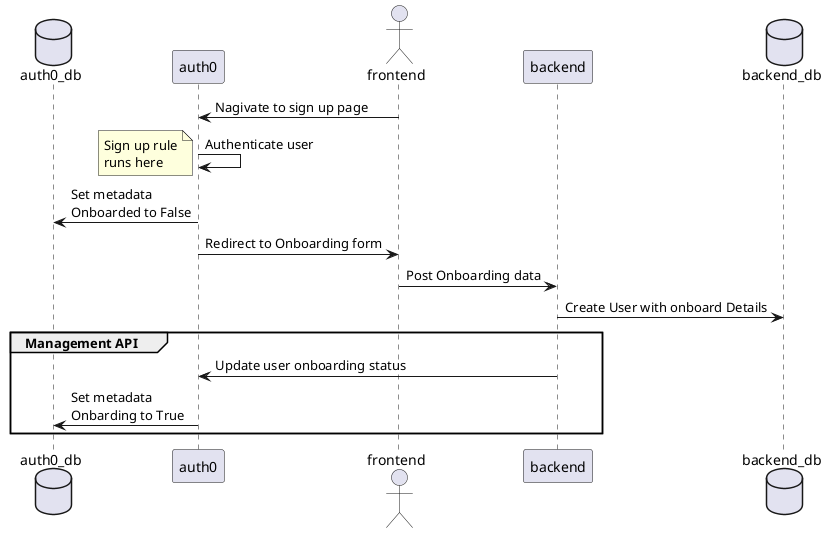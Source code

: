 @startuml

database auth0_db
participant auth0
actor frontend
participant backend
database backend_db

frontend -> auth0: Nagivate to sign up page
auth0 -> auth0: Authenticate user
note left: Sign up rule\nruns here
auth0 -> auth0_db: Set metadata\nOnboarded to False
auth0 -> frontend: Redirect to Onboarding form
frontend -> backend: Post Onboarding data
backend -> backend_db: Create User with onboard Details
group Management API
backend -> auth0: Update user onboarding status
auth0 -> auth0_db: Set metadata\nOnbarding to True
end


@enduml